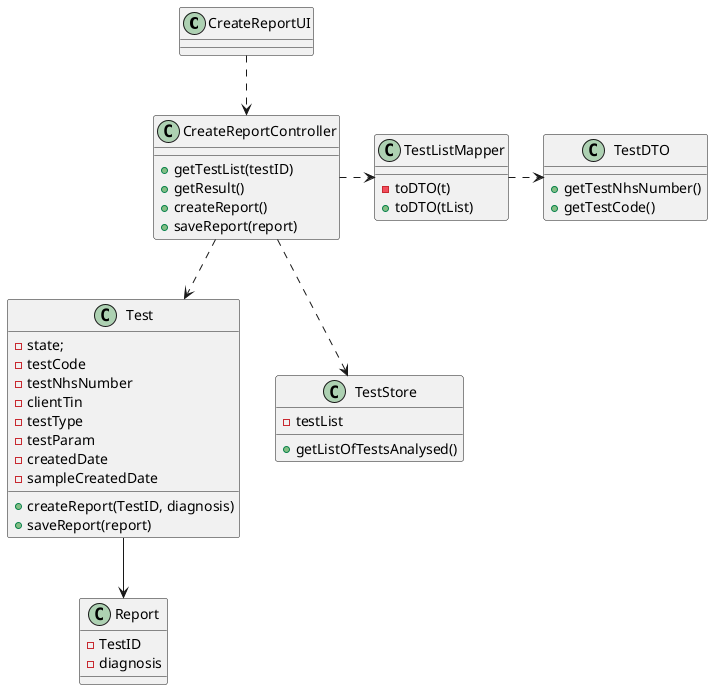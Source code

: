 @startuml

class CreateReportUI {

}

class CreateReportController{
+getTestList(testID)
+getResult()
+createReport()
+saveReport(report)

}

class TestListMapper{
-toDTO(t)
+toDTO(tList)
}

class TestDTO{
+getTestNhsNumber()
+getTestCode()
}

class Test{
-state;
-testCode
-testNhsNumber
-clientTin
-testType
-testParam
-createdDate
-sampleCreatedDate

+createReport(TestID, diagnosis)
+saveReport(report)
 }

class TestStore{
-testList
+getListOfTestsAnalysed()
}

class Report{
-TestID
-diagnosis

}

CreateReportUI ..> CreateReportController
CreateReportController .> TestListMapper
TestListMapper .> TestDTO
CreateReportController ..> Test
CreateReportController ..> TestStore
Test --> Report

@enduml
